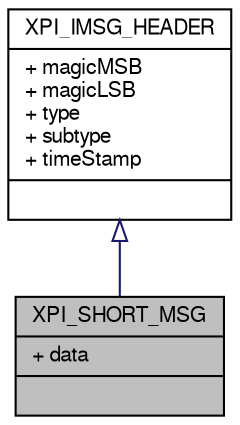 digraph G
{
  bgcolor="transparent";
  edge [fontname="FreeSans",fontsize=10,labelfontname="FreeSans",labelfontsize=10];
  node [fontname="FreeSans",fontsize=10,shape=record];
  Node1 [label="{XPI_SHORT_MSG\n|+ data\l|}",height=0.2,width=0.4,color="black", fillcolor="grey75", style="filled" fontcolor="black"];
  Node2 -> Node1 [dir=back,color="midnightblue",fontsize=10,style="solid",arrowtail="empty",fontname="FreeSans"];
  Node2 [label="{XPI_IMSG_HEADER\n|+ magicMSB\l+ magicLSB\l+ type\l+ subtype\l+ timeStamp\l|}",height=0.2,width=0.4,color="black",URL="$struct_x_p_i___i_m_s_g___h_e_a_d_e_r.html"];
}
